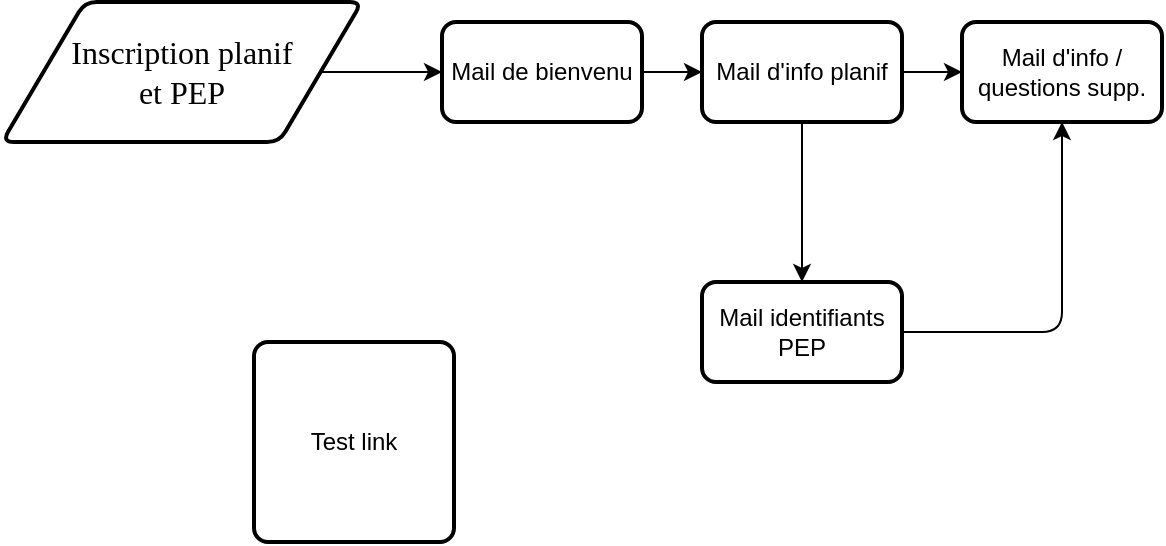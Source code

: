 <mxfile version="14.5.1" type="github" pages="2">
  <diagram id="H6hc2A2YmxaIk5RcngUu" name="Page-1">
    <mxGraphModel dx="460" dy="784" grid="1" gridSize="10" guides="1" tooltips="1" connect="1" arrows="1" fold="1" page="1" pageScale="1" pageWidth="827" pageHeight="1169" math="0" shadow="0">
      <root>
        <mxCell id="0" />
        <mxCell id="1" parent="0" />
        <mxCell id="unYqQ4sQs9lyAD6SnD5Y-9" style="edgeStyle=orthogonalEdgeStyle;orthogonalLoop=1;jettySize=auto;html=1;exitX=1;exitY=0.5;exitDx=0;exitDy=0;entryX=0;entryY=0.5;entryDx=0;entryDy=0;" parent="1" source="unYqQ4sQs9lyAD6SnD5Y-1" target="unYqQ4sQs9lyAD6SnD5Y-6" edge="1">
          <mxGeometry relative="1" as="geometry" />
        </mxCell>
        <mxCell id="unYqQ4sQs9lyAD6SnD5Y-1" value="Mail de bienvenu" style="whiteSpace=wrap;html=1;absoluteArcSize=1;arcSize=14;strokeWidth=2;rounded=1;" parent="1" vertex="1">
          <mxGeometry x="344" y="120" width="100" height="50" as="geometry" />
        </mxCell>
        <mxCell id="unYqQ4sQs9lyAD6SnD5Y-5" style="edgeStyle=orthogonalEdgeStyle;orthogonalLoop=1;jettySize=auto;html=1;exitX=1;exitY=0.5;exitDx=0;exitDy=0;" parent="1" source="unYqQ4sQs9lyAD6SnD5Y-2" target="unYqQ4sQs9lyAD6SnD5Y-1" edge="1">
          <mxGeometry relative="1" as="geometry" />
        </mxCell>
        <mxCell id="unYqQ4sQs9lyAD6SnD5Y-2" value="&lt;p style=&quot;margin-top: 0pt ; margin-bottom: 0pt ; margin-left: 0in ; direction: ltr ; unicode-bidi: embed ; word-break: normal&quot;&gt;&lt;span style=&quot;font-size: 12pt ; font-family: &amp;#34;calibri&amp;#34;&quot;&gt;Inscription &lt;/span&gt;&lt;span style=&quot;font-size: 12pt ; font-family: &amp;#34;calibri&amp;#34;&quot;&gt;planif&lt;br/&gt;&lt;/span&gt;&lt;span style=&quot;font-size: 12pt ; font-family: &amp;#34;calibri&amp;#34;&quot;&gt;et &lt;/span&gt;&lt;span style=&quot;font-size: 12pt ; font-family: &amp;#34;calibri&amp;#34;&quot;&gt;PEP&lt;/span&gt;&lt;/p&gt;" style="shape=parallelogram;html=1;strokeWidth=2;perimeter=parallelogramPerimeter;whiteSpace=wrap;arcSize=12;size=0.23;rounded=1;" parent="1" vertex="1">
          <mxGeometry x="124" y="110" width="180" height="70" as="geometry" />
        </mxCell>
        <mxCell id="unYqQ4sQs9lyAD6SnD5Y-8" style="edgeStyle=orthogonalEdgeStyle;orthogonalLoop=1;jettySize=auto;html=1;exitX=0.5;exitY=1;exitDx=0;exitDy=0;entryX=0.5;entryY=0;entryDx=0;entryDy=0;" parent="1" source="unYqQ4sQs9lyAD6SnD5Y-6" target="unYqQ4sQs9lyAD6SnD5Y-7" edge="1">
          <mxGeometry relative="1" as="geometry" />
        </mxCell>
        <mxCell id="unYqQ4sQs9lyAD6SnD5Y-11" style="edgeStyle=orthogonalEdgeStyle;orthogonalLoop=1;jettySize=auto;html=1;exitX=1;exitY=0.5;exitDx=0;exitDy=0;entryX=0;entryY=0.5;entryDx=0;entryDy=0;" parent="1" source="unYqQ4sQs9lyAD6SnD5Y-6" target="unYqQ4sQs9lyAD6SnD5Y-10" edge="1">
          <mxGeometry relative="1" as="geometry" />
        </mxCell>
        <UserObject label="Mail d&#39;info planif" link="https://github.com/ConusV01/COVID_Task_Force_HR_process/blob/main/emails/29.3.202_Vaccination-Staff-Planning_et_PEP_mobile.html" id="unYqQ4sQs9lyAD6SnD5Y-6">
          <mxCell style="whiteSpace=wrap;html=1;absoluteArcSize=1;arcSize=14;strokeWidth=2;rounded=1;" parent="1" vertex="1">
            <mxGeometry x="474" y="120" width="100" height="50" as="geometry" />
          </mxCell>
        </UserObject>
        <mxCell id="unYqQ4sQs9lyAD6SnD5Y-12" style="edgeStyle=orthogonalEdgeStyle;orthogonalLoop=1;jettySize=auto;html=1;exitX=1;exitY=0.5;exitDx=0;exitDy=0;entryX=0.5;entryY=1;entryDx=0;entryDy=0;" parent="1" source="unYqQ4sQs9lyAD6SnD5Y-7" target="unYqQ4sQs9lyAD6SnD5Y-10" edge="1">
          <mxGeometry relative="1" as="geometry" />
        </mxCell>
        <mxCell id="unYqQ4sQs9lyAD6SnD5Y-7" value="Mail identifiants PEP" style="whiteSpace=wrap;html=1;absoluteArcSize=1;arcSize=14;strokeWidth=2;rounded=1;" parent="1" vertex="1">
          <mxGeometry x="474" y="250" width="100" height="50" as="geometry" />
        </mxCell>
        <mxCell id="unYqQ4sQs9lyAD6SnD5Y-10" value="Mail d&#39;info / questions supp." style="whiteSpace=wrap;html=1;absoluteArcSize=1;arcSize=14;strokeWidth=2;rounded=1;" parent="1" vertex="1">
          <mxGeometry x="604" y="120" width="100" height="50" as="geometry" />
        </mxCell>
        <UserObject label="Test link" link="data:page/id,8w6MF4V0zF3jsLt7BEvm" id="G1-1Gr8O5dlWxiiMJWbm-2">
          <mxCell style="rounded=1;whiteSpace=wrap;html=1;absoluteArcSize=1;arcSize=14;strokeWidth=2;" vertex="1" parent="1">
            <mxGeometry x="250" y="280" width="100" height="100" as="geometry" />
          </mxCell>
        </UserObject>
      </root>
    </mxGraphModel>
  </diagram>
  <diagram id="8w6MF4V0zF3jsLt7BEvm" name="Validation horaire PEP">
    <mxGraphModel dx="1422" dy="794" grid="1" gridSize="10" guides="1" tooltips="1" connect="1" arrows="1" fold="1" page="1" pageScale="1" pageWidth="827" pageHeight="1169" math="0" shadow="0">
      <root>
        <mxCell id="Q8sG0y-CIpkuGwGZwybv-0" />
        <mxCell id="Q8sG0y-CIpkuGwGZwybv-1" parent="Q8sG0y-CIpkuGwGZwybv-0" />
        <mxCell id="eLfeEsBgVaEi-MXblC9Y-1" style="edgeStyle=orthogonalEdgeStyle;rounded=1;orthogonalLoop=1;jettySize=auto;html=1;exitX=1;exitY=0.5;exitDx=0;exitDy=0;entryX=0;entryY=0.5;entryDx=0;entryDy=0;entryPerimeter=0;" edge="1" parent="Q8sG0y-CIpkuGwGZwybv-1" source="suFXwdksZpOPrFTcf5qU-0" target="eLfeEsBgVaEi-MXblC9Y-0">
          <mxGeometry relative="1" as="geometry" />
        </mxCell>
        <mxCell id="suFXwdksZpOPrFTcf5qU-0" value="Plage horaire à checker" style="shape=parallelogram;html=1;strokeWidth=2;perimeter=parallelogramPerimeter;whiteSpace=wrap;rounded=1;arcSize=12;size=0.23;" vertex="1" parent="Q8sG0y-CIpkuGwGZwybv-1">
          <mxGeometry x="110" y="150" width="120" height="60" as="geometry" />
        </mxCell>
        <mxCell id="eLfeEsBgVaEi-MXblC9Y-0" value="transparent ?" style="strokeWidth=2;html=1;shape=mxgraph.flowchart.decision;whiteSpace=wrap;rounded=1;" vertex="1" parent="Q8sG0y-CIpkuGwGZwybv-1">
          <mxGeometry x="290" y="130" width="100" height="100" as="geometry" />
        </mxCell>
        <mxCell id="eLfeEsBgVaEi-MXblC9Y-2" value="Oui" style="text;html=1;align=center;verticalAlign=middle;resizable=0;points=[];autosize=1;" vertex="1" parent="Q8sG0y-CIpkuGwGZwybv-1">
          <mxGeometry x="375" y="140" width="30" height="20" as="geometry" />
        </mxCell>
        <mxCell id="eLfeEsBgVaEi-MXblC9Y-3" value="Non" style="text;html=1;align=center;verticalAlign=middle;resizable=0;points=[];autosize=1;" vertex="1" parent="Q8sG0y-CIpkuGwGZwybv-1">
          <mxGeometry x="340" y="220" width="40" height="20" as="geometry" />
        </mxCell>
      </root>
    </mxGraphModel>
  </diagram>
</mxfile>
